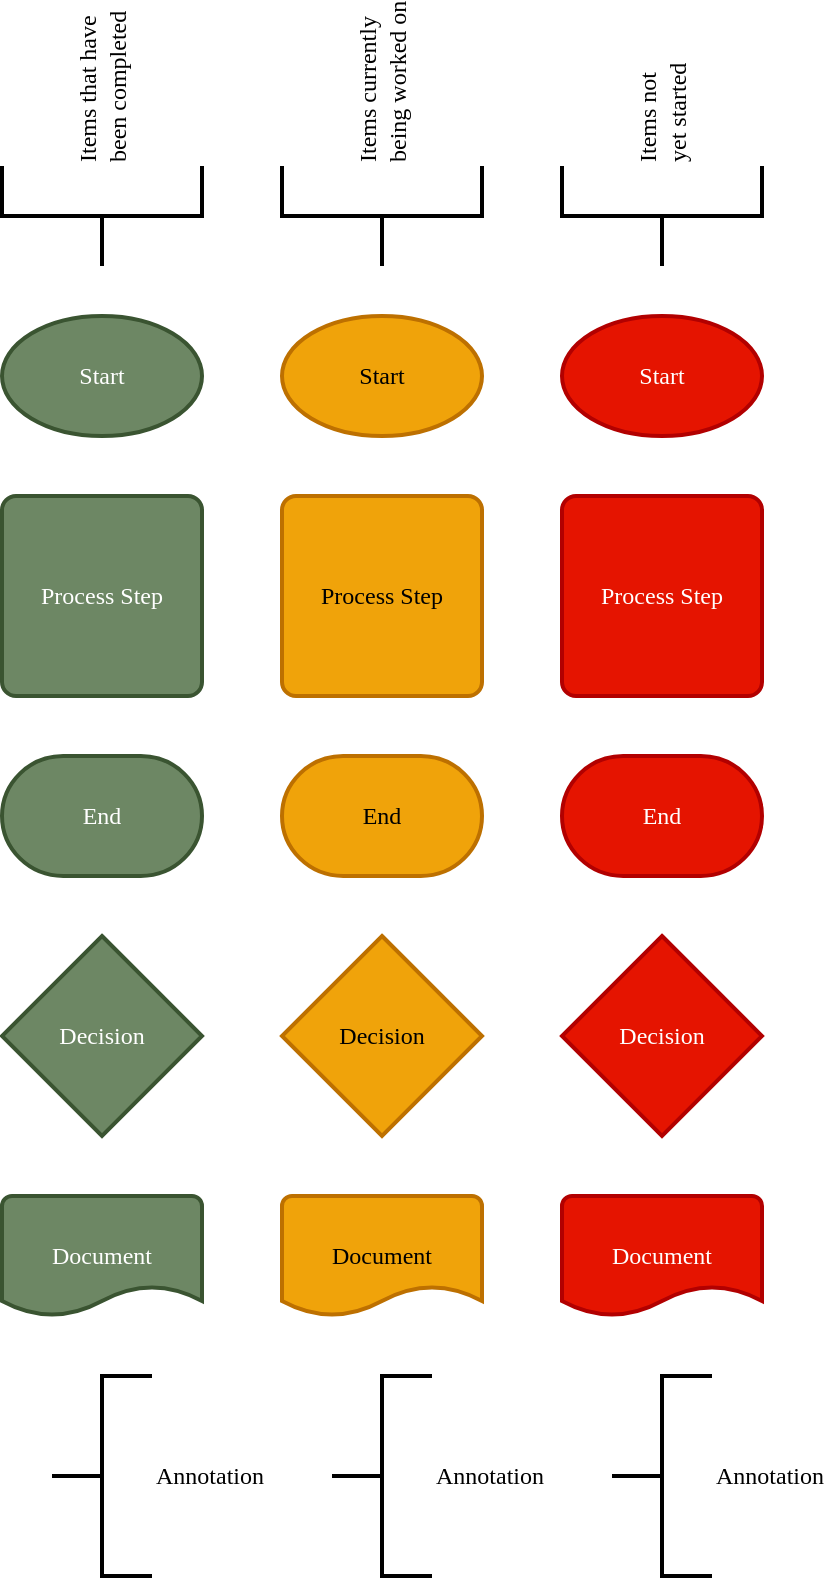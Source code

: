<mxfile>
    <diagram id="Cl_KeW_Vac7Idd6Jxsqt" name="Roadmap">
        <mxGraphModel dx="2569" dy="2309" grid="1" gridSize="10" guides="1" tooltips="1" connect="1" arrows="1" fold="1" page="1" pageScale="1" pageWidth="5000" pageHeight="5000" math="0" shadow="0">
            <root>
                <mxCell id="0"/>
                <mxCell id="1" parent="0"/>
                <mxCell id="6" value="Start" style="strokeWidth=2;html=1;shape=mxgraph.flowchart.start_1;whiteSpace=wrap;fontFamily=Fira Code;fontSource=https%3A%2F%2Ffonts.googleapis.com%2Fcss%3Ffamily%3DFira%2BCode;labelBackgroundColor=none;fillColor=#6d8764;strokeColor=#3A5431;fontColor=#ffffff;shadow=0;" vertex="1" parent="1">
                    <mxGeometry x="30" y="235" width="100" height="60" as="geometry"/>
                </mxCell>
                <mxCell id="7" value="Process Step" style="rounded=1;whiteSpace=wrap;html=1;absoluteArcSize=1;arcSize=14;strokeWidth=2;fontFamily=Fira Code;fontSource=https%3A%2F%2Ffonts.googleapis.com%2Fcss%3Ffamily%3DFira%2BCode;labelBackgroundColor=none;fillColor=#6d8764;strokeColor=#3A5431;fontColor=#ffffff;shadow=0;" vertex="1" parent="1">
                    <mxGeometry x="30" y="325" width="100" height="100" as="geometry"/>
                </mxCell>
                <mxCell id="8" value="Decision" style="strokeWidth=2;html=1;shape=mxgraph.flowchart.decision;whiteSpace=wrap;fontFamily=Fira Code;fontSource=https%3A%2F%2Ffonts.googleapis.com%2Fcss%3Ffamily%3DFira%2BCode;labelBackgroundColor=none;fillColor=#6d8764;strokeColor=#3A5431;fontColor=#ffffff;shadow=0;" vertex="1" parent="1">
                    <mxGeometry x="30" y="545" width="100" height="100" as="geometry"/>
                </mxCell>
                <mxCell id="9" value="End" style="strokeWidth=2;html=1;shape=mxgraph.flowchart.terminator;whiteSpace=wrap;fontFamily=Fira Code;fontSource=https%3A%2F%2Ffonts.googleapis.com%2Fcss%3Ffamily%3DFira%2BCode;labelBackgroundColor=none;fillColor=#6d8764;strokeColor=#3A5431;fontColor=#ffffff;shadow=0;" vertex="1" parent="1">
                    <mxGeometry x="30" y="455" width="100" height="60" as="geometry"/>
                </mxCell>
                <mxCell id="10" value="Document" style="strokeWidth=2;html=1;shape=mxgraph.flowchart.document2;whiteSpace=wrap;size=0.25;fontFamily=Fira Code;fontSource=https%3A%2F%2Ffonts.googleapis.com%2Fcss%3Ffamily%3DFira%2BCode;labelBackgroundColor=none;fillColor=#6d8764;strokeColor=#3A5431;fontColor=#ffffff;shadow=0;" vertex="1" parent="1">
                    <mxGeometry x="30" y="675" width="100" height="60" as="geometry"/>
                </mxCell>
                <mxCell id="14" value="Annotation" style="strokeWidth=2;html=1;shape=mxgraph.flowchart.annotation_2;align=left;labelPosition=right;pointerEvents=1;fontFamily=Fira Code;fontSource=https%3A%2F%2Ffonts.googleapis.com%2Fcss%3Ffamily%3DFira%2BCode;labelBackgroundColor=none;shadow=0;" vertex="1" parent="1">
                    <mxGeometry x="55" y="765" width="50" height="100" as="geometry"/>
                </mxCell>
                <mxCell id="15" value="Start" style="strokeWidth=2;html=1;shape=mxgraph.flowchart.start_1;whiteSpace=wrap;fontFamily=Fira Code;fontSource=https%3A%2F%2Ffonts.googleapis.com%2Fcss%3Ffamily%3DFira%2BCode;fillColor=#f0a30a;strokeColor=#BD7000;fontColor=#000000;" vertex="1" parent="1">
                    <mxGeometry x="170" y="235" width="100" height="60" as="geometry"/>
                </mxCell>
                <mxCell id="16" value="Process Step" style="rounded=1;whiteSpace=wrap;html=1;absoluteArcSize=1;arcSize=14;strokeWidth=2;fontFamily=Fira Code;fontSource=https%3A%2F%2Ffonts.googleapis.com%2Fcss%3Ffamily%3DFira%2BCode;fillColor=#f0a30a;strokeColor=#BD7000;fontColor=#000000;" vertex="1" parent="1">
                    <mxGeometry x="170" y="325" width="100" height="100" as="geometry"/>
                </mxCell>
                <mxCell id="17" value="Decision" style="strokeWidth=2;html=1;shape=mxgraph.flowchart.decision;whiteSpace=wrap;fontFamily=Fira Code;fontSource=https%3A%2F%2Ffonts.googleapis.com%2Fcss%3Ffamily%3DFira%2BCode;fillColor=#f0a30a;strokeColor=#BD7000;fontColor=#000000;" vertex="1" parent="1">
                    <mxGeometry x="170" y="545" width="100" height="100" as="geometry"/>
                </mxCell>
                <mxCell id="18" value="End" style="strokeWidth=2;html=1;shape=mxgraph.flowchart.terminator;whiteSpace=wrap;fontFamily=Fira Code;fontSource=https%3A%2F%2Ffonts.googleapis.com%2Fcss%3Ffamily%3DFira%2BCode;fillColor=#f0a30a;strokeColor=#BD7000;fontColor=#000000;" vertex="1" parent="1">
                    <mxGeometry x="170" y="455" width="100" height="60" as="geometry"/>
                </mxCell>
                <mxCell id="19" value="Document" style="strokeWidth=2;html=1;shape=mxgraph.flowchart.document2;whiteSpace=wrap;size=0.25;fontFamily=Fira Code;fontSource=https%3A%2F%2Ffonts.googleapis.com%2Fcss%3Ffamily%3DFira%2BCode;fillColor=#f0a30a;strokeColor=#BD7000;fontColor=#000000;" vertex="1" parent="1">
                    <mxGeometry x="170" y="675" width="100" height="60" as="geometry"/>
                </mxCell>
                <mxCell id="20" value="Annotation" style="strokeWidth=2;html=1;shape=mxgraph.flowchart.annotation_2;align=left;labelPosition=right;pointerEvents=1;fontFamily=Fira Code;fontSource=https%3A%2F%2Ffonts.googleapis.com%2Fcss%3Ffamily%3DFira%2BCode;" vertex="1" parent="1">
                    <mxGeometry x="195" y="765" width="50" height="100" as="geometry"/>
                </mxCell>
                <mxCell id="21" value="Start" style="strokeWidth=2;html=1;shape=mxgraph.flowchart.start_1;whiteSpace=wrap;fontFamily=Fira Code;fontSource=https%3A%2F%2Ffonts.googleapis.com%2Fcss%3Ffamily%3DFira%2BCode;fillColor=#e51400;strokeColor=#B20000;fontColor=#ffffff;" vertex="1" parent="1">
                    <mxGeometry x="310" y="235" width="100" height="60" as="geometry"/>
                </mxCell>
                <mxCell id="22" value="Process Step" style="rounded=1;whiteSpace=wrap;html=1;absoluteArcSize=1;arcSize=14;strokeWidth=2;fontFamily=Fira Code;fontSource=https%3A%2F%2Ffonts.googleapis.com%2Fcss%3Ffamily%3DFira%2BCode;fillColor=#e51400;strokeColor=#B20000;fontColor=#ffffff;" vertex="1" parent="1">
                    <mxGeometry x="310" y="325" width="100" height="100" as="geometry"/>
                </mxCell>
                <mxCell id="23" value="Decision" style="strokeWidth=2;html=1;shape=mxgraph.flowchart.decision;whiteSpace=wrap;fontFamily=Fira Code;fontSource=https%3A%2F%2Ffonts.googleapis.com%2Fcss%3Ffamily%3DFira%2BCode;fillColor=#e51400;strokeColor=#B20000;fontColor=#ffffff;" vertex="1" parent="1">
                    <mxGeometry x="310" y="545" width="100" height="100" as="geometry"/>
                </mxCell>
                <mxCell id="24" value="End" style="strokeWidth=2;html=1;shape=mxgraph.flowchart.terminator;whiteSpace=wrap;fontFamily=Fira Code;fontSource=https%3A%2F%2Ffonts.googleapis.com%2Fcss%3Ffamily%3DFira%2BCode;fillColor=#e51400;strokeColor=#B20000;fontColor=#ffffff;" vertex="1" parent="1">
                    <mxGeometry x="310" y="455" width="100" height="60" as="geometry"/>
                </mxCell>
                <mxCell id="25" value="Document" style="strokeWidth=2;html=1;shape=mxgraph.flowchart.document2;whiteSpace=wrap;size=0.25;fontFamily=Fira Code;fontSource=https%3A%2F%2Ffonts.googleapis.com%2Fcss%3Ffamily%3DFira%2BCode;fillColor=#e51400;strokeColor=#B20000;fontColor=#ffffff;" vertex="1" parent="1">
                    <mxGeometry x="310" y="675" width="100" height="60" as="geometry"/>
                </mxCell>
                <mxCell id="26" value="Annotation" style="strokeWidth=2;html=1;shape=mxgraph.flowchart.annotation_2;align=left;labelPosition=right;pointerEvents=1;fontFamily=Fira Code;fontSource=https%3A%2F%2Ffonts.googleapis.com%2Fcss%3Ffamily%3DFira%2BCode;" vertex="1" parent="1">
                    <mxGeometry x="335" y="765" width="50" height="100" as="geometry"/>
                </mxCell>
                <mxCell id="27" value="Items that have &lt;br&gt;been completed" style="strokeWidth=2;html=1;shape=mxgraph.flowchart.annotation_2;align=left;labelPosition=right;pointerEvents=1;shadow=0;labelBackgroundColor=none;fontFamily=Fira Code;fontSource=https%3A%2F%2Ffonts.googleapis.com%2Fcss%3Ffamily%3DFira%2BCode;rotation=-90;horizontal=1;" vertex="1" parent="1">
                    <mxGeometry x="55" y="135" width="50" height="100" as="geometry"/>
                </mxCell>
                <mxCell id="28" value="Items currently&lt;br&gt;being worked on" style="strokeWidth=2;html=1;shape=mxgraph.flowchart.annotation_2;align=left;labelPosition=right;pointerEvents=1;shadow=0;labelBackgroundColor=none;fontFamily=Fira Code;fontSource=https%3A%2F%2Ffonts.googleapis.com%2Fcss%3Ffamily%3DFira%2BCode;rotation=-90;" vertex="1" parent="1">
                    <mxGeometry x="195" y="135" width="50" height="100" as="geometry"/>
                </mxCell>
                <mxCell id="29" value="Items not &lt;br&gt;yet started" style="strokeWidth=2;html=1;shape=mxgraph.flowchart.annotation_2;align=left;labelPosition=right;pointerEvents=1;shadow=0;labelBackgroundColor=none;fontFamily=Fira Code;fontSource=https%3A%2F%2Ffonts.googleapis.com%2Fcss%3Ffamily%3DFira%2BCode;rotation=-90;" vertex="1" parent="1">
                    <mxGeometry x="335" y="135" width="50" height="100" as="geometry"/>
                </mxCell>
            </root>
        </mxGraphModel>
    </diagram>
    <diagram id="ikhdjFVZzwXGKRSANnnM" name="DatabaseArchitecture">
        <mxGraphModel dx="899" dy="808" grid="1" gridSize="10" guides="1" tooltips="1" connect="1" arrows="1" fold="1" page="1" pageScale="1" pageWidth="850" pageHeight="1100" math="0" shadow="0">
            <root>
                <mxCell id="RwS3mu5lVU944JGxbMb5-0"/>
                <mxCell id="RwS3mu5lVU944JGxbMb5-1" parent="RwS3mu5lVU944JGxbMb5-0"/>
            </root>
        </mxGraphModel>
    </diagram>
    <diagram id="Wj4Gb0Ivf1w7f2tX7wph" name="Userflow">
        <mxGraphModel dx="899" dy="808" grid="1" gridSize="10" guides="1" tooltips="1" connect="1" arrows="1" fold="1" page="1" pageScale="1" pageWidth="850" pageHeight="1100" math="0" shadow="0">
            <root>
                <mxCell id="6O7M7uCPMORrKav0icln-0"/>
                <mxCell id="6O7M7uCPMORrKav0icln-1" parent="6O7M7uCPMORrKav0icln-0"/>
            </root>
        </mxGraphModel>
    </diagram>
    <diagram id="SiqatgC7biSwTXhV4qrO" name="WireFrame">
        <mxGraphModel dx="899" dy="808" grid="1" gridSize="10" guides="1" tooltips="1" connect="1" arrows="1" fold="1" page="1" pageScale="1" pageWidth="850" pageHeight="1100" math="0" shadow="0">
            <root>
                <mxCell id="7SEWNUR8R_JEVMjCkIQH-0"/>
                <mxCell id="7SEWNUR8R_JEVMjCkIQH-1" parent="7SEWNUR8R_JEVMjCkIQH-0"/>
            </root>
        </mxGraphModel>
    </diagram>
</mxfile>
